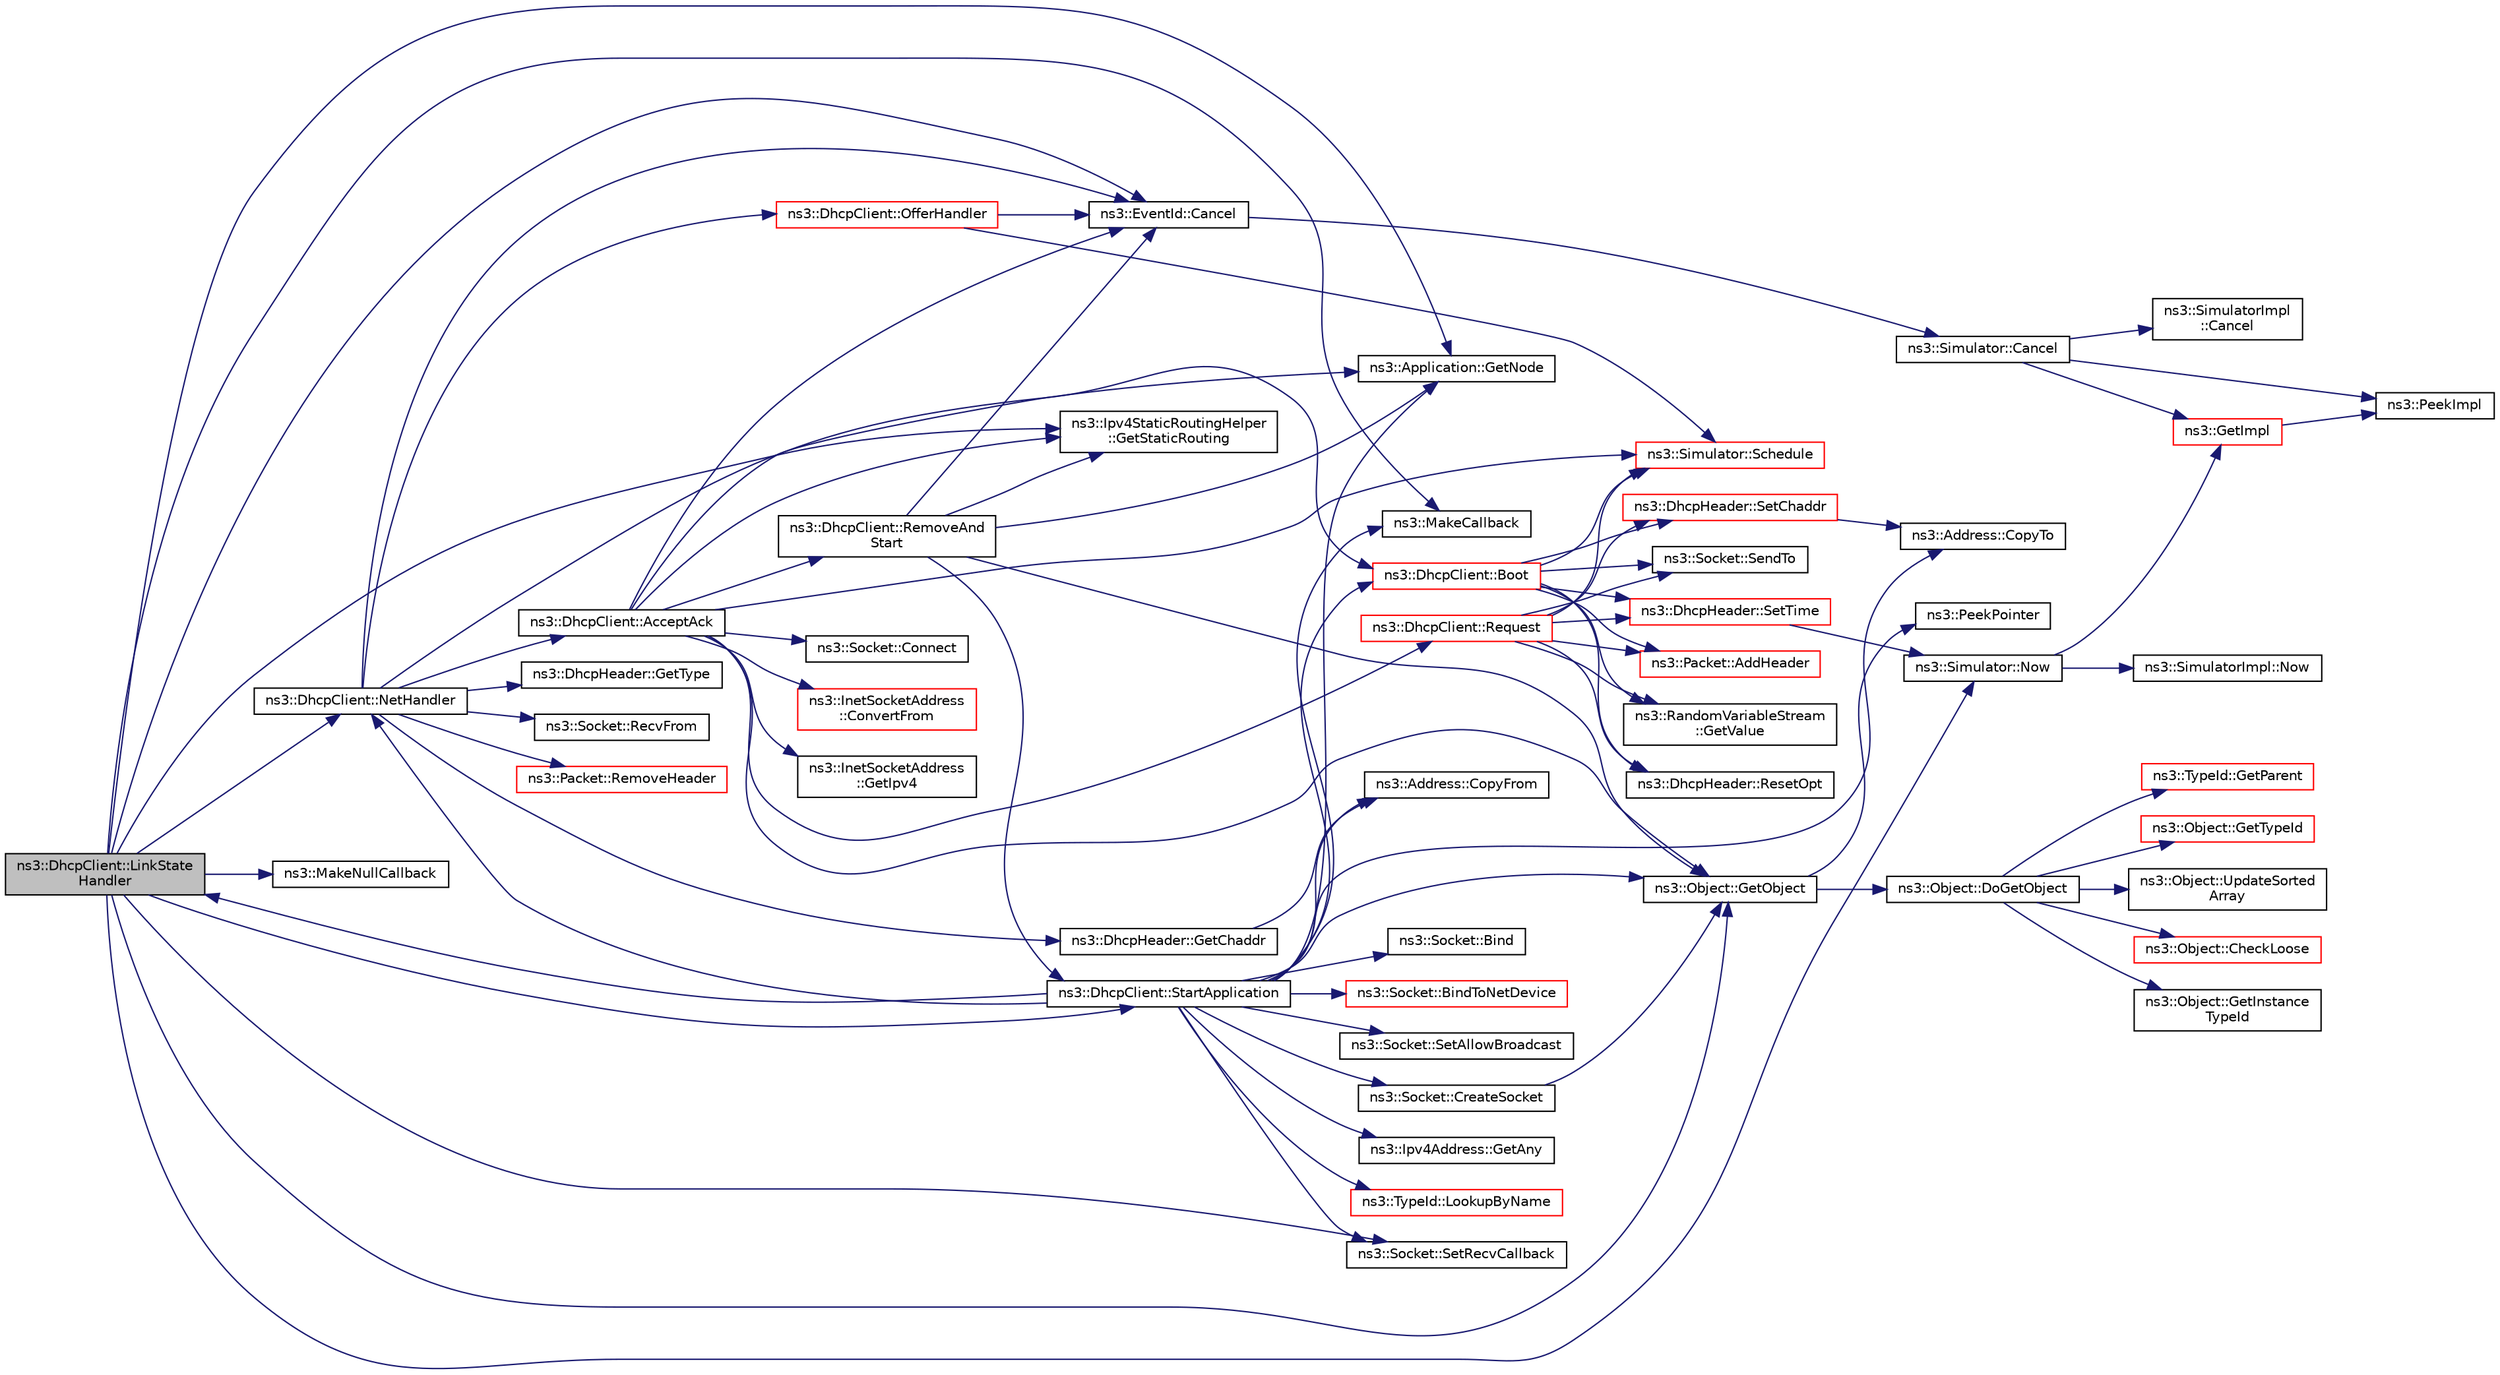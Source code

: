 digraph "ns3::DhcpClient::LinkStateHandler"
{
 // LATEX_PDF_SIZE
  edge [fontname="Helvetica",fontsize="10",labelfontname="Helvetica",labelfontsize="10"];
  node [fontname="Helvetica",fontsize="10",shape=record];
  rankdir="LR";
  Node1 [label="ns3::DhcpClient::LinkState\lHandler",height=0.2,width=0.4,color="black", fillcolor="grey75", style="filled", fontcolor="black",tooltip="Handles changes in LinkState."];
  Node1 -> Node2 [color="midnightblue",fontsize="10",style="solid",fontname="Helvetica"];
  Node2 [label="ns3::EventId::Cancel",height=0.2,width=0.4,color="black", fillcolor="white", style="filled",URL="$classns3_1_1_event_id.html#a993ae94e48e014e1afd47edb16db7a11",tooltip="This method is syntactic sugar for the ns3::Simulator::Cancel method."];
  Node2 -> Node3 [color="midnightblue",fontsize="10",style="solid",fontname="Helvetica"];
  Node3 [label="ns3::Simulator::Cancel",height=0.2,width=0.4,color="black", fillcolor="white", style="filled",URL="$classns3_1_1_simulator.html#a1b903a62d6117ef28f7ba3c6500689bf",tooltip="Set the cancel bit on this event: the event's associated function will not be invoked when it expires..."];
  Node3 -> Node4 [color="midnightblue",fontsize="10",style="solid",fontname="Helvetica"];
  Node4 [label="ns3::SimulatorImpl\l::Cancel",height=0.2,width=0.4,color="black", fillcolor="white", style="filled",URL="$classns3_1_1_simulator_impl.html#ad117e616c99c915ddac6267a74804807",tooltip="Set the cancel bit on this event: the event's associated function will not be invoked when it expires..."];
  Node3 -> Node5 [color="midnightblue",fontsize="10",style="solid",fontname="Helvetica"];
  Node5 [label="ns3::GetImpl",height=0.2,width=0.4,color="red", fillcolor="white", style="filled",URL="$group__simulator.html#ga42eb4eddad41528d4d99794a3dae3fd0",tooltip="Get the SimulatorImpl singleton."];
  Node5 -> Node54 [color="midnightblue",fontsize="10",style="solid",fontname="Helvetica"];
  Node54 [label="ns3::PeekImpl",height=0.2,width=0.4,color="black", fillcolor="white", style="filled",URL="$group__simulator.html#ga233c5c38de117e4e4a5a9cd168694792",tooltip="Get the static SimulatorImpl instance."];
  Node3 -> Node54 [color="midnightblue",fontsize="10",style="solid",fontname="Helvetica"];
  Node1 -> Node56 [color="midnightblue",fontsize="10",style="solid",fontname="Helvetica"];
  Node56 [label="ns3::Application::GetNode",height=0.2,width=0.4,color="black", fillcolor="white", style="filled",URL="$classns3_1_1_application.html#ae87f816b1c745a1ce9d9a966c5bdb72f",tooltip=" "];
  Node1 -> Node57 [color="midnightblue",fontsize="10",style="solid",fontname="Helvetica"];
  Node57 [label="ns3::Object::GetObject",height=0.2,width=0.4,color="black", fillcolor="white", style="filled",URL="$classns3_1_1_object.html#ad21f5401ff705cd29c37f931ea3afc18",tooltip="Get a pointer to the requested aggregated Object."];
  Node57 -> Node58 [color="midnightblue",fontsize="10",style="solid",fontname="Helvetica"];
  Node58 [label="ns3::Object::DoGetObject",height=0.2,width=0.4,color="black", fillcolor="white", style="filled",URL="$classns3_1_1_object.html#a7c009975f7c0994cb47a69f713745e0a",tooltip="Find an Object of TypeId tid in the aggregates of this Object."];
  Node58 -> Node59 [color="midnightblue",fontsize="10",style="solid",fontname="Helvetica"];
  Node59 [label="ns3::Object::CheckLoose",height=0.2,width=0.4,color="red", fillcolor="white", style="filled",URL="$classns3_1_1_object.html#a33b1d1c52665f27a2fd4857aef5618f2",tooltip="Check if any aggregated Objects have non-zero reference counts."];
  Node58 -> Node60 [color="midnightblue",fontsize="10",style="solid",fontname="Helvetica"];
  Node60 [label="ns3::Object::GetInstance\lTypeId",height=0.2,width=0.4,color="black", fillcolor="white", style="filled",URL="$classns3_1_1_object.html#a9a0bc0211cfab9842e1046b5c5810e5a",tooltip="Get the most derived TypeId for this Object."];
  Node58 -> Node20 [color="midnightblue",fontsize="10",style="solid",fontname="Helvetica"];
  Node20 [label="ns3::TypeId::GetParent",height=0.2,width=0.4,color="red", fillcolor="white", style="filled",URL="$classns3_1_1_type_id.html#ab84f81aee52154af39a8668b59c89d63",tooltip="Get the parent of this TypeId."];
  Node58 -> Node61 [color="midnightblue",fontsize="10",style="solid",fontname="Helvetica"];
  Node61 [label="ns3::Object::GetTypeId",height=0.2,width=0.4,color="red", fillcolor="white", style="filled",URL="$classns3_1_1_object.html#a1d040243983ab74ec923bde26d7cb7e7",tooltip="Register this type."];
  Node58 -> Node62 [color="midnightblue",fontsize="10",style="solid",fontname="Helvetica"];
  Node62 [label="ns3::Object::UpdateSorted\lArray",height=0.2,width=0.4,color="black", fillcolor="white", style="filled",URL="$classns3_1_1_object.html#ade62655b9680ca5ebf5af7e0fda7a21f",tooltip="Keep the list of aggregates in most-recently-used order."];
  Node57 -> Node63 [color="midnightblue",fontsize="10",style="solid",fontname="Helvetica"];
  Node63 [label="ns3::PeekPointer",height=0.2,width=0.4,color="black", fillcolor="white", style="filled",URL="$namespacens3.html#af2a7557fe9afdd98d8f6f8f6e412cf5a",tooltip=" "];
  Node1 -> Node64 [color="midnightblue",fontsize="10",style="solid",fontname="Helvetica"];
  Node64 [label="ns3::Ipv4StaticRoutingHelper\l::GetStaticRouting",height=0.2,width=0.4,color="black", fillcolor="white", style="filled",URL="$classns3_1_1_ipv4_static_routing_helper.html#a1cc78e708164de12461156ce56d3e6f6",tooltip="Try and find the static routing protocol as either the main routing protocol or in the list of routin..."];
  Node1 -> Node65 [color="midnightblue",fontsize="10",style="solid",fontname="Helvetica"];
  Node65 [label="ns3::MakeCallback",height=0.2,width=0.4,color="black", fillcolor="white", style="filled",URL="$namespacens3.html#af1dde3c04374147fca0cfe3b0766d664",tooltip="Build Callbacks for class method members which take varying numbers of arguments and potentially retu..."];
  Node1 -> Node66 [color="midnightblue",fontsize="10",style="solid",fontname="Helvetica"];
  Node66 [label="ns3::MakeNullCallback",height=0.2,width=0.4,color="black", fillcolor="white", style="filled",URL="$group__callback.html#gae1871d32852d06ef048a491d0ac91b0f",tooltip=" "];
  Node1 -> Node67 [color="midnightblue",fontsize="10",style="solid",fontname="Helvetica"];
  Node67 [label="ns3::DhcpClient::NetHandler",height=0.2,width=0.4,color="black", fillcolor="white", style="filled",URL="$classns3_1_1_dhcp_client.html#ae7a2dde0056ad591a05f84b2a404c213",tooltip="Handles incoming packets from the network."];
  Node67 -> Node68 [color="midnightblue",fontsize="10",style="solid",fontname="Helvetica"];
  Node68 [label="ns3::DhcpClient::AcceptAck",height=0.2,width=0.4,color="black", fillcolor="white", style="filled",URL="$classns3_1_1_dhcp_client.html#aeec11ad69df96e12a053410cce443f95",tooltip="Receives the DHCP ACK and configures IP address of the client."];
  Node68 -> Node2 [color="midnightblue",fontsize="10",style="solid",fontname="Helvetica"];
  Node68 -> Node69 [color="midnightblue",fontsize="10",style="solid",fontname="Helvetica"];
  Node69 [label="ns3::Socket::Connect",height=0.2,width=0.4,color="black", fillcolor="white", style="filled",URL="$classns3_1_1_socket.html#a97f08aaf37b8fd7d4b5cad4dfdd4022a",tooltip="Initiate a connection to a remote host."];
  Node68 -> Node70 [color="midnightblue",fontsize="10",style="solid",fontname="Helvetica"];
  Node70 [label="ns3::InetSocketAddress\l::ConvertFrom",height=0.2,width=0.4,color="red", fillcolor="white", style="filled",URL="$classns3_1_1_inet_socket_address.html#ade776b1109e7b9a7be0b22ced49931e3",tooltip="Returns an InetSocketAddress which corresponds to the input Address."];
  Node68 -> Node75 [color="midnightblue",fontsize="10",style="solid",fontname="Helvetica"];
  Node75 [label="ns3::InetSocketAddress\l::GetIpv4",height=0.2,width=0.4,color="black", fillcolor="white", style="filled",URL="$classns3_1_1_inet_socket_address.html#a84e0f56d0747abd33413b3ce4a3c725d",tooltip=" "];
  Node68 -> Node56 [color="midnightblue",fontsize="10",style="solid",fontname="Helvetica"];
  Node68 -> Node57 [color="midnightblue",fontsize="10",style="solid",fontname="Helvetica"];
  Node68 -> Node64 [color="midnightblue",fontsize="10",style="solid",fontname="Helvetica"];
  Node68 -> Node76 [color="midnightblue",fontsize="10",style="solid",fontname="Helvetica"];
  Node76 [label="ns3::DhcpClient::RemoveAnd\lStart",height=0.2,width=0.4,color="black", fillcolor="white", style="filled",URL="$classns3_1_1_dhcp_client.html#a333fc2ff1440b01d15b9631490e23289",tooltip="Remove the current DHCP information and restart the process."];
  Node76 -> Node2 [color="midnightblue",fontsize="10",style="solid",fontname="Helvetica"];
  Node76 -> Node56 [color="midnightblue",fontsize="10",style="solid",fontname="Helvetica"];
  Node76 -> Node57 [color="midnightblue",fontsize="10",style="solid",fontname="Helvetica"];
  Node76 -> Node64 [color="midnightblue",fontsize="10",style="solid",fontname="Helvetica"];
  Node76 -> Node77 [color="midnightblue",fontsize="10",style="solid",fontname="Helvetica"];
  Node77 [label="ns3::DhcpClient::StartApplication",height=0.2,width=0.4,color="black", fillcolor="white", style="filled",URL="$classns3_1_1_dhcp_client.html#ab03efa3292800ecd9cb99968cafddee3",tooltip="Application specific startup code."];
  Node77 -> Node78 [color="midnightblue",fontsize="10",style="solid",fontname="Helvetica"];
  Node78 [label="ns3::Socket::Bind",height=0.2,width=0.4,color="black", fillcolor="white", style="filled",URL="$classns3_1_1_socket.html#ada93439a43de2028b5a8fc6621dad482",tooltip="Allocate a local endpoint for this socket."];
  Node77 -> Node79 [color="midnightblue",fontsize="10",style="solid",fontname="Helvetica"];
  Node79 [label="ns3::Socket::BindToNetDevice",height=0.2,width=0.4,color="red", fillcolor="white", style="filled",URL="$classns3_1_1_socket.html#a9952cd10a2c8c108846027108cc9e44e",tooltip="Bind a socket to specific device."];
  Node77 -> Node83 [color="midnightblue",fontsize="10",style="solid",fontname="Helvetica"];
  Node83 [label="ns3::DhcpClient::Boot",height=0.2,width=0.4,color="red", fillcolor="white", style="filled",URL="$classns3_1_1_dhcp_client.html#a722283f15dedcb758b71d9846867e16e",tooltip="Sends DHCP DISCOVER and changes the client state to WAIT_OFFER."];
  Node83 -> Node84 [color="midnightblue",fontsize="10",style="solid",fontname="Helvetica"];
  Node84 [label="ns3::Packet::AddHeader",height=0.2,width=0.4,color="red", fillcolor="white", style="filled",URL="$classns3_1_1_packet.html#a465108c595a0bc592095cbcab1832ed8",tooltip="Add header to this packet."];
  Node83 -> Node123 [color="midnightblue",fontsize="10",style="solid",fontname="Helvetica"];
  Node123 [label="ns3::RandomVariableStream\l::GetValue",height=0.2,width=0.4,color="black", fillcolor="white", style="filled",URL="$classns3_1_1_random_variable_stream.html#a4fa5944dc4cb11544e661ed23072b36c",tooltip="Get the next random value as a double drawn from the distribution."];
  Node83 -> Node124 [color="midnightblue",fontsize="10",style="solid",fontname="Helvetica"];
  Node124 [label="ns3::DhcpHeader::ResetOpt",height=0.2,width=0.4,color="black", fillcolor="white", style="filled",URL="$classns3_1_1_dhcp_header.html#a251a6b1d4f8afc062f5b2800e35699cf",tooltip="Reset the BOOTP options."];
  Node83 -> Node125 [color="midnightblue",fontsize="10",style="solid",fontname="Helvetica"];
  Node125 [label="ns3::Simulator::Schedule",height=0.2,width=0.4,color="red", fillcolor="white", style="filled",URL="$classns3_1_1_simulator.html#a3da7d28335c8ac0e3e86781f766df241",tooltip="Schedule an event to expire after delay."];
  Node83 -> Node137 [color="midnightblue",fontsize="10",style="solid",fontname="Helvetica"];
  Node137 [label="ns3::Socket::SendTo",height=0.2,width=0.4,color="black", fillcolor="white", style="filled",URL="$classns3_1_1_socket.html#af898fce6a58e0dbba23c1c6de1d4220e",tooltip="Send data to a specified peer."];
  Node83 -> Node138 [color="midnightblue",fontsize="10",style="solid",fontname="Helvetica"];
  Node138 [label="ns3::DhcpHeader::SetChaddr",height=0.2,width=0.4,color="red", fillcolor="white", style="filled",URL="$classns3_1_1_dhcp_header.html#ae79fd5f77f8e8f4a0ac8f5480512a468",tooltip="Set the Address of the device."];
  Node138 -> Node139 [color="midnightblue",fontsize="10",style="solid",fontname="Helvetica"];
  Node139 [label="ns3::Address::CopyTo",height=0.2,width=0.4,color="black", fillcolor="white", style="filled",URL="$classns3_1_1_address.html#ad4134d0978220e8d2920c27dc13cb320",tooltip="Copy the address bytes into a buffer."];
  Node83 -> Node141 [color="midnightblue",fontsize="10",style="solid",fontname="Helvetica"];
  Node141 [label="ns3::DhcpHeader::SetTime",height=0.2,width=0.4,color="red", fillcolor="white", style="filled",URL="$classns3_1_1_dhcp_header.html#a06ed1aab0ea8311c49fb254e6a7ffc7b",tooltip="Set the time when message is sent."];
  Node141 -> Node42 [color="midnightblue",fontsize="10",style="solid",fontname="Helvetica"];
  Node42 [label="ns3::Simulator::Now",height=0.2,width=0.4,color="black", fillcolor="white", style="filled",URL="$classns3_1_1_simulator.html#ac3178fa975b419f7875e7105be122800",tooltip="Return the current simulation virtual time."];
  Node42 -> Node5 [color="midnightblue",fontsize="10",style="solid",fontname="Helvetica"];
  Node42 -> Node43 [color="midnightblue",fontsize="10",style="solid",fontname="Helvetica"];
  Node43 [label="ns3::SimulatorImpl::Now",height=0.2,width=0.4,color="black", fillcolor="white", style="filled",URL="$classns3_1_1_simulator_impl.html#aa516c50060846adc6fd316e83ef0797c",tooltip="Return the current simulation virtual time."];
  Node77 -> Node158 [color="midnightblue",fontsize="10",style="solid",fontname="Helvetica"];
  Node158 [label="ns3::Address::CopyFrom",height=0.2,width=0.4,color="black", fillcolor="white", style="filled",URL="$classns3_1_1_address.html#a14670b07f7ac98f6db43a71dd5c08c4e",tooltip=" "];
  Node77 -> Node139 [color="midnightblue",fontsize="10",style="solid",fontname="Helvetica"];
  Node77 -> Node159 [color="midnightblue",fontsize="10",style="solid",fontname="Helvetica"];
  Node159 [label="ns3::Socket::CreateSocket",height=0.2,width=0.4,color="black", fillcolor="white", style="filled",URL="$classns3_1_1_socket.html#ad448a62bb50ad3dbac59c879a885a8d2",tooltip="This method wraps the creation of sockets that is performed on a given node by a SocketFactory specif..."];
  Node159 -> Node57 [color="midnightblue",fontsize="10",style="solid",fontname="Helvetica"];
  Node77 -> Node160 [color="midnightblue",fontsize="10",style="solid",fontname="Helvetica"];
  Node160 [label="ns3::Ipv4Address::GetAny",height=0.2,width=0.4,color="black", fillcolor="white", style="filled",URL="$classns3_1_1_ipv4_address.html#a7a39b330c8e701183a411d5779fca1a4",tooltip=" "];
  Node77 -> Node56 [color="midnightblue",fontsize="10",style="solid",fontname="Helvetica"];
  Node77 -> Node57 [color="midnightblue",fontsize="10",style="solid",fontname="Helvetica"];
  Node77 -> Node1 [color="midnightblue",fontsize="10",style="solid",fontname="Helvetica"];
  Node77 -> Node161 [color="midnightblue",fontsize="10",style="solid",fontname="Helvetica"];
  Node161 [label="ns3::TypeId::LookupByName",height=0.2,width=0.4,color="red", fillcolor="white", style="filled",URL="$classns3_1_1_type_id.html#a119cf99c20931fdc294602cd360b180e",tooltip="Get a TypeId by name."];
  Node77 -> Node65 [color="midnightblue",fontsize="10",style="solid",fontname="Helvetica"];
  Node77 -> Node67 [color="midnightblue",fontsize="10",style="solid",fontname="Helvetica"];
  Node77 -> Node163 [color="midnightblue",fontsize="10",style="solid",fontname="Helvetica"];
  Node163 [label="ns3::Socket::SetAllowBroadcast",height=0.2,width=0.4,color="black", fillcolor="white", style="filled",URL="$classns3_1_1_socket.html#a32b4fa27b732a63207c8d9054a817ed5",tooltip="Configure whether broadcast datagram transmissions are allowed."];
  Node77 -> Node164 [color="midnightblue",fontsize="10",style="solid",fontname="Helvetica"];
  Node164 [label="ns3::Socket::SetRecvCallback",height=0.2,width=0.4,color="black", fillcolor="white", style="filled",URL="$classns3_1_1_socket.html#a243f7835ef1a85f9270fd3577e3a40da",tooltip="Notify application when new data is available to be read."];
  Node68 -> Node165 [color="midnightblue",fontsize="10",style="solid",fontname="Helvetica"];
  Node165 [label="ns3::DhcpClient::Request",height=0.2,width=0.4,color="red", fillcolor="white", style="filled",URL="$classns3_1_1_dhcp_client.html#a8c1a264b19c02d331f0e51f9be84b09a",tooltip="Sends the DHCP REQUEST message and changes the client state to WAIT_ACK."];
  Node165 -> Node84 [color="midnightblue",fontsize="10",style="solid",fontname="Helvetica"];
  Node165 -> Node123 [color="midnightblue",fontsize="10",style="solid",fontname="Helvetica"];
  Node165 -> Node124 [color="midnightblue",fontsize="10",style="solid",fontname="Helvetica"];
  Node165 -> Node125 [color="midnightblue",fontsize="10",style="solid",fontname="Helvetica"];
  Node165 -> Node137 [color="midnightblue",fontsize="10",style="solid",fontname="Helvetica"];
  Node165 -> Node138 [color="midnightblue",fontsize="10",style="solid",fontname="Helvetica"];
  Node165 -> Node141 [color="midnightblue",fontsize="10",style="solid",fontname="Helvetica"];
  Node68 -> Node125 [color="midnightblue",fontsize="10",style="solid",fontname="Helvetica"];
  Node67 -> Node83 [color="midnightblue",fontsize="10",style="solid",fontname="Helvetica"];
  Node67 -> Node2 [color="midnightblue",fontsize="10",style="solid",fontname="Helvetica"];
  Node67 -> Node177 [color="midnightblue",fontsize="10",style="solid",fontname="Helvetica"];
  Node177 [label="ns3::DhcpHeader::GetChaddr",height=0.2,width=0.4,color="black", fillcolor="white", style="filled",URL="$classns3_1_1_dhcp_header.html#ae18375372c5bad97fba0f7d3d93b1228",tooltip="Get the Address of the client."];
  Node177 -> Node158 [color="midnightblue",fontsize="10",style="solid",fontname="Helvetica"];
  Node67 -> Node178 [color="midnightblue",fontsize="10",style="solid",fontname="Helvetica"];
  Node178 [label="ns3::DhcpHeader::GetType",height=0.2,width=0.4,color="black", fillcolor="white", style="filled",URL="$classns3_1_1_dhcp_header.html#ab10124f0ca56cc881d7b3fb919a084d3",tooltip="Return the type of DHCP message."];
  Node67 -> Node179 [color="midnightblue",fontsize="10",style="solid",fontname="Helvetica"];
  Node179 [label="ns3::DhcpClient::OfferHandler",height=0.2,width=0.4,color="red", fillcolor="white", style="filled",URL="$classns3_1_1_dhcp_client.html#aa0475bb3e7bd6c56b29a9e1373108b23",tooltip="Stores DHCP offers in m_offerList."];
  Node179 -> Node2 [color="midnightblue",fontsize="10",style="solid",fontname="Helvetica"];
  Node179 -> Node125 [color="midnightblue",fontsize="10",style="solid",fontname="Helvetica"];
  Node67 -> Node180 [color="midnightblue",fontsize="10",style="solid",fontname="Helvetica"];
  Node180 [label="ns3::Socket::RecvFrom",height=0.2,width=0.4,color="black", fillcolor="white", style="filled",URL="$classns3_1_1_socket.html#af22378d7af9a2745a9eada20210da215",tooltip="Read a single packet from the socket and retrieve the sender address."];
  Node67 -> Node181 [color="midnightblue",fontsize="10",style="solid",fontname="Helvetica"];
  Node181 [label="ns3::Packet::RemoveHeader",height=0.2,width=0.4,color="red", fillcolor="white", style="filled",URL="$classns3_1_1_packet.html#a0961eccf975d75f902d40956c93ba63e",tooltip="Deserialize and remove the header from the internal buffer."];
  Node1 -> Node42 [color="midnightblue",fontsize="10",style="solid",fontname="Helvetica"];
  Node1 -> Node164 [color="midnightblue",fontsize="10",style="solid",fontname="Helvetica"];
  Node1 -> Node77 [color="midnightblue",fontsize="10",style="solid",fontname="Helvetica"];
}
